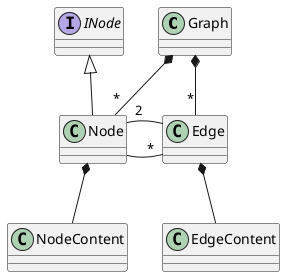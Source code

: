 @startuml GraphUmlDiagram

class Graph

interface INode
class Node
class Edge
class NodeContent
class EdgeContent


INode <|-- Node
Graph *-- "*" Node
Graph *-- "*" Edge
Edge *-- EdgeContent
Node *-- NodeContent
Node - "*" Edge
Edge - "2" Node